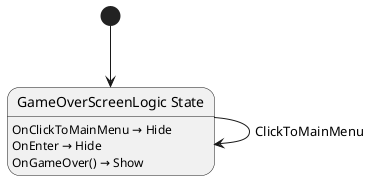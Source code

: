 @startuml GameOverScreenLogic
state "GameOverScreenLogic State" as Nevergreen_GameOverScreenLogic_State

Nevergreen_GameOverScreenLogic_State --> Nevergreen_GameOverScreenLogic_State : ClickToMainMenu

Nevergreen_GameOverScreenLogic_State : OnClickToMainMenu → Hide
Nevergreen_GameOverScreenLogic_State : OnEnter → Hide
Nevergreen_GameOverScreenLogic_State : OnGameOver() → Show

[*] --> Nevergreen_GameOverScreenLogic_State
@enduml